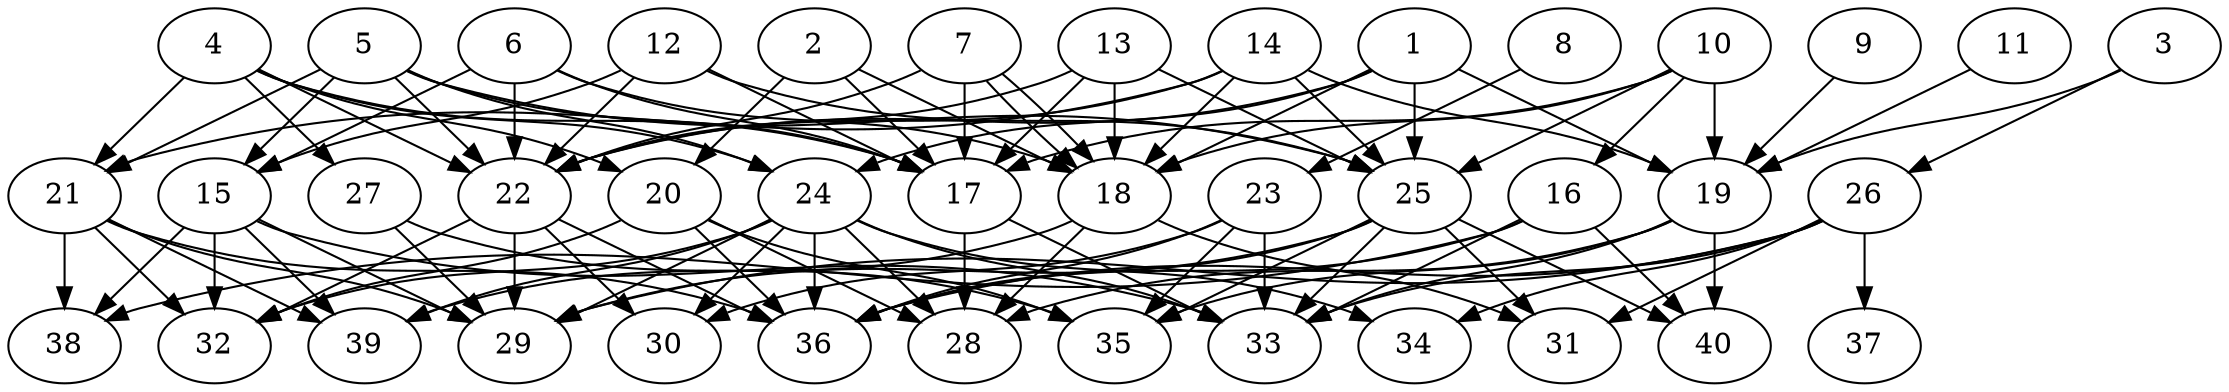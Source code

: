 // DAG automatically generated by daggen at Thu Oct  3 14:06:49 2019
// ./daggen --dot -n 40 --ccr 0.5 --fat 0.7 --regular 0.9 --density 0.6 --mindata 5242880 --maxdata 52428800 
digraph G {
  1 [size="93018112", alpha="0.02", expect_size="46509056"] 
  1 -> 18 [size ="46509056"]
  1 -> 19 [size ="46509056"]
  1 -> 22 [size ="46509056"]
  1 -> 24 [size ="46509056"]
  1 -> 25 [size ="46509056"]
  2 [size="26429440", alpha="0.16", expect_size="13214720"] 
  2 -> 17 [size ="13214720"]
  2 -> 18 [size ="13214720"]
  2 -> 20 [size ="13214720"]
  3 [size="81895424", alpha="0.07", expect_size="40947712"] 
  3 -> 19 [size ="40947712"]
  3 -> 26 [size ="40947712"]
  4 [size="68579328", alpha="0.12", expect_size="34289664"] 
  4 -> 17 [size ="34289664"]
  4 -> 20 [size ="34289664"]
  4 -> 21 [size ="34289664"]
  4 -> 22 [size ="34289664"]
  4 -> 24 [size ="34289664"]
  4 -> 27 [size ="34289664"]
  5 [size="89688064", alpha="0.15", expect_size="44844032"] 
  5 -> 15 [size ="44844032"]
  5 -> 17 [size ="44844032"]
  5 -> 21 [size ="44844032"]
  5 -> 22 [size ="44844032"]
  5 -> 24 [size ="44844032"]
  5 -> 25 [size ="44844032"]
  6 [size="74381312", alpha="0.02", expect_size="37190656"] 
  6 -> 15 [size ="37190656"]
  6 -> 17 [size ="37190656"]
  6 -> 18 [size ="37190656"]
  6 -> 22 [size ="37190656"]
  7 [size="98316288", alpha="0.01", expect_size="49158144"] 
  7 -> 17 [size ="49158144"]
  7 -> 18 [size ="49158144"]
  7 -> 18 [size ="49158144"]
  7 -> 22 [size ="49158144"]
  8 [size="96604160", alpha="0.18", expect_size="48302080"] 
  8 -> 23 [size ="48302080"]
  9 [size="92221440", alpha="0.05", expect_size="46110720"] 
  9 -> 19 [size ="46110720"]
  10 [size="71182336", alpha="0.00", expect_size="35591168"] 
  10 -> 16 [size ="35591168"]
  10 -> 17 [size ="35591168"]
  10 -> 18 [size ="35591168"]
  10 -> 19 [size ="35591168"]
  10 -> 25 [size ="35591168"]
  11 [size="35700736", alpha="0.13", expect_size="17850368"] 
  11 -> 19 [size ="17850368"]
  12 [size="44400640", alpha="0.07", expect_size="22200320"] 
  12 -> 15 [size ="22200320"]
  12 -> 17 [size ="22200320"]
  12 -> 22 [size ="22200320"]
  12 -> 25 [size ="22200320"]
  13 [size="25092096", alpha="0.03", expect_size="12546048"] 
  13 -> 17 [size ="12546048"]
  13 -> 18 [size ="12546048"]
  13 -> 22 [size ="12546048"]
  13 -> 25 [size ="12546048"]
  14 [size="57985024", alpha="0.10", expect_size="28992512"] 
  14 -> 18 [size ="28992512"]
  14 -> 19 [size ="28992512"]
  14 -> 21 [size ="28992512"]
  14 -> 22 [size ="28992512"]
  14 -> 25 [size ="28992512"]
  15 [size="22429696", alpha="0.13", expect_size="11214848"] 
  15 -> 29 [size ="11214848"]
  15 -> 32 [size ="11214848"]
  15 -> 33 [size ="11214848"]
  15 -> 38 [size ="11214848"]
  15 -> 39 [size ="11214848"]
  16 [size="95457280", alpha="0.10", expect_size="47728640"] 
  16 -> 33 [size ="47728640"]
  16 -> 36 [size ="47728640"]
  16 -> 38 [size ="47728640"]
  16 -> 40 [size ="47728640"]
  17 [size="104290304", alpha="0.04", expect_size="52145152"] 
  17 -> 28 [size ="52145152"]
  17 -> 33 [size ="52145152"]
  18 [size="16898048", alpha="0.09", expect_size="8449024"] 
  18 -> 28 [size ="8449024"]
  18 -> 31 [size ="8449024"]
  18 -> 39 [size ="8449024"]
  19 [size="103729152", alpha="0.01", expect_size="51864576"] 
  19 -> 28 [size ="51864576"]
  19 -> 33 [size ="51864576"]
  19 -> 35 [size ="51864576"]
  19 -> 40 [size ="51864576"]
  20 [size="31209472", alpha="0.12", expect_size="15604736"] 
  20 -> 28 [size ="15604736"]
  20 -> 32 [size ="15604736"]
  20 -> 35 [size ="15604736"]
  20 -> 36 [size ="15604736"]
  21 [size="32661504", alpha="0.00", expect_size="16330752"] 
  21 -> 29 [size ="16330752"]
  21 -> 32 [size ="16330752"]
  21 -> 36 [size ="16330752"]
  21 -> 38 [size ="16330752"]
  21 -> 39 [size ="16330752"]
  22 [size="91897856", alpha="0.12", expect_size="45948928"] 
  22 -> 29 [size ="45948928"]
  22 -> 30 [size ="45948928"]
  22 -> 32 [size ="45948928"]
  22 -> 36 [size ="45948928"]
  23 [size="32622592", alpha="0.19", expect_size="16311296"] 
  23 -> 30 [size ="16311296"]
  23 -> 33 [size ="16311296"]
  23 -> 35 [size ="16311296"]
  23 -> 36 [size ="16311296"]
  24 [size="44963840", alpha="0.18", expect_size="22481920"] 
  24 -> 28 [size ="22481920"]
  24 -> 29 [size ="22481920"]
  24 -> 30 [size ="22481920"]
  24 -> 32 [size ="22481920"]
  24 -> 33 [size ="22481920"]
  24 -> 34 [size ="22481920"]
  24 -> 36 [size ="22481920"]
  24 -> 39 [size ="22481920"]
  25 [size="91881472", alpha="0.14", expect_size="45940736"] 
  25 -> 29 [size ="45940736"]
  25 -> 31 [size ="45940736"]
  25 -> 33 [size ="45940736"]
  25 -> 35 [size ="45940736"]
  25 -> 36 [size ="45940736"]
  25 -> 40 [size ="45940736"]
  26 [size="58634240", alpha="0.04", expect_size="29317120"] 
  26 -> 29 [size ="29317120"]
  26 -> 31 [size ="29317120"]
  26 -> 33 [size ="29317120"]
  26 -> 34 [size ="29317120"]
  26 -> 36 [size ="29317120"]
  26 -> 37 [size ="29317120"]
  27 [size="11530240", alpha="0.12", expect_size="5765120"] 
  27 -> 29 [size ="5765120"]
  27 -> 35 [size ="5765120"]
  28 [size="28848128", alpha="0.19", expect_size="14424064"] 
  29 [size="71190528", alpha="0.03", expect_size="35595264"] 
  30 [size="73748480", alpha="0.19", expect_size="36874240"] 
  31 [size="33865728", alpha="0.01", expect_size="16932864"] 
  32 [size="34076672", alpha="0.11", expect_size="17038336"] 
  33 [size="90327040", alpha="0.03", expect_size="45163520"] 
  34 [size="85282816", alpha="0.05", expect_size="42641408"] 
  35 [size="77039616", alpha="0.10", expect_size="38519808"] 
  36 [size="50425856", alpha="0.13", expect_size="25212928"] 
  37 [size="69341184", alpha="0.16", expect_size="34670592"] 
  38 [size="32872448", alpha="0.00", expect_size="16436224"] 
  39 [size="27138048", alpha="0.04", expect_size="13569024"] 
  40 [size="39505920", alpha="0.12", expect_size="19752960"] 
}
